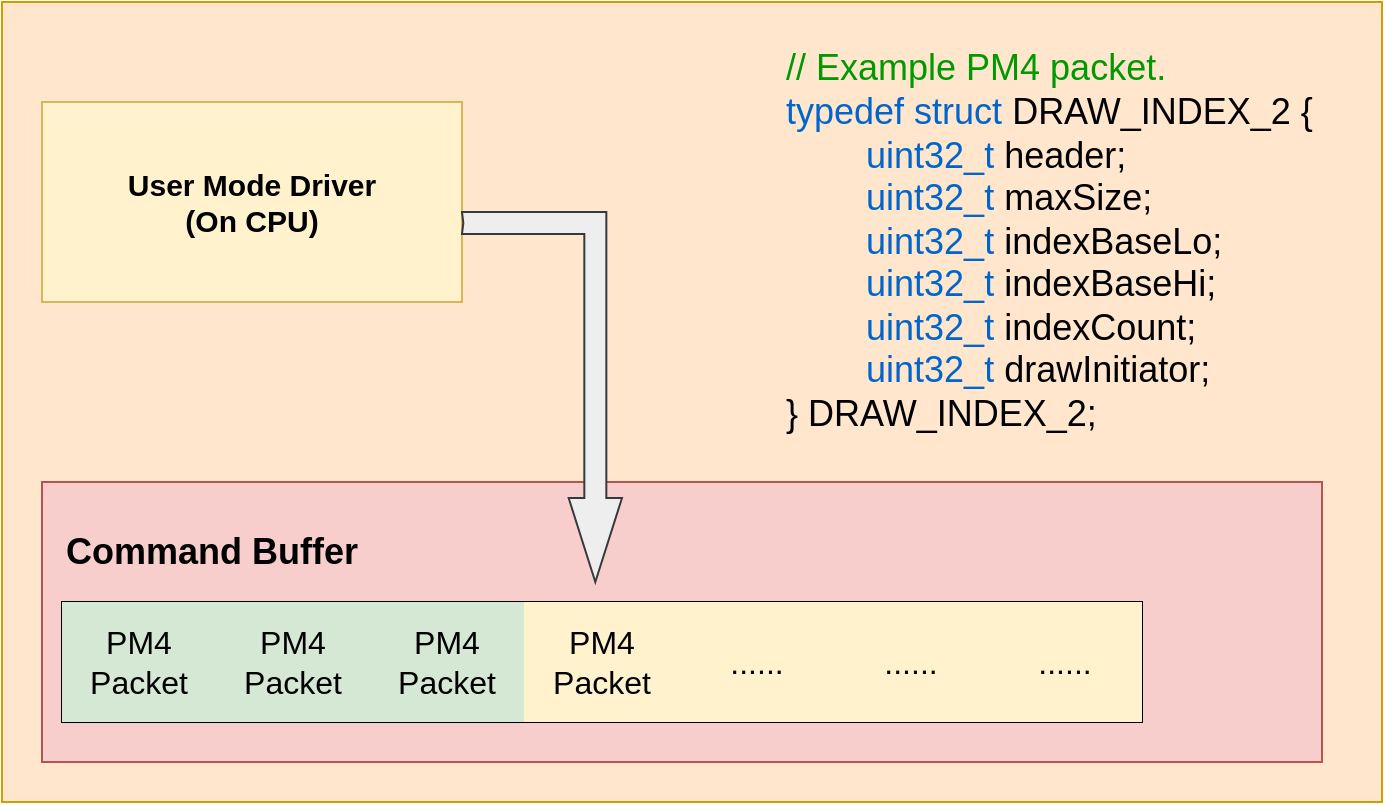 <mxfile version="24.2.5" type="device">
  <diagram name="Page-1" id="NuzeCogR6BB0G_cahKAT">
    <mxGraphModel dx="2074" dy="1205" grid="1" gridSize="10" guides="1" tooltips="1" connect="1" arrows="1" fold="1" page="1" pageScale="1" pageWidth="827" pageHeight="1169" math="0" shadow="0">
      <root>
        <mxCell id="0" />
        <mxCell id="1" parent="0" />
        <mxCell id="UZgxmI5w6Lpj1KDRC-_B-23" value="" style="rounded=0;whiteSpace=wrap;html=1;fillColor=#ffe6cc;strokeColor=#d79b00;" vertex="1" parent="1">
          <mxGeometry x="40" y="380" width="690" height="400" as="geometry" />
        </mxCell>
        <mxCell id="UZgxmI5w6Lpj1KDRC-_B-20" value="" style="rounded=0;whiteSpace=wrap;html=1;fillColor=#f8cecc;strokeColor=#b85450;" vertex="1" parent="1">
          <mxGeometry x="60" y="620" width="640" height="140" as="geometry" />
        </mxCell>
        <mxCell id="UZgxmI5w6Lpj1KDRC-_B-1" value="&lt;font color=&quot;#009900&quot; style=&quot;font-size: 18px;&quot;&gt;// Example PM4 packet.&lt;/font&gt;&lt;br style=&quot;font-size: 18px;&quot;&gt;&lt;font color=&quot;#0066cc&quot; style=&quot;font-size: 18px;&quot;&gt;typedef struct&lt;/font&gt; DRAW_INDEX_2 {&lt;br style=&quot;font-size: 18px;&quot;&gt;&lt;span style=&quot;white-space: pre; font-size: 18px;&quot;&gt;&#x9;&lt;/span&gt;&lt;font color=&quot;#0066cc&quot; style=&quot;font-size: 18px;&quot;&gt;uint32_t&lt;/font&gt; header;&lt;br style=&quot;font-size: 18px;&quot;&gt;&lt;span style=&quot;white-space: pre; font-size: 18px;&quot;&gt;&#x9;&lt;/span&gt;&lt;font color=&quot;#0066cc&quot; style=&quot;font-size: 18px;&quot;&gt;uint32_t&lt;/font&gt; maxSize;&lt;br style=&quot;font-size: 18px;&quot;&gt;&lt;span style=&quot;white-space: pre; font-size: 18px;&quot;&gt;&#x9;&lt;/span&gt;&lt;font color=&quot;#0066cc&quot; style=&quot;font-size: 18px;&quot;&gt;uint32_t&lt;/font&gt; indexBaseLo;&lt;br style=&quot;font-size: 18px;&quot;&gt;&lt;span style=&quot;white-space: pre; font-size: 18px;&quot;&gt;&#x9;&lt;/span&gt;&lt;font color=&quot;#0066cc&quot; style=&quot;font-size: 18px;&quot;&gt;uint32_t&lt;/font&gt; indexBaseHi;&lt;br style=&quot;font-size: 18px;&quot;&gt;&lt;span style=&quot;white-space: pre; font-size: 18px;&quot;&gt;&#x9;&lt;/span&gt;&lt;font color=&quot;#0066cc&quot; style=&quot;font-size: 18px;&quot;&gt;uint32_t&lt;/font&gt; indexCount;&lt;br style=&quot;font-size: 18px;&quot;&gt;&lt;span style=&quot;white-space: pre; font-size: 18px;&quot;&gt;&#x9;&lt;/span&gt;&lt;font color=&quot;#0066cc&quot; style=&quot;font-size: 18px;&quot;&gt;uint32_t&lt;/font&gt; drawInitiator;&lt;br style=&quot;font-size: 18px;&quot;&gt;} DRAW_INDEX_2;" style="text;html=1;align=left;verticalAlign=middle;whiteSpace=wrap;rounded=0;fontSize=18;" vertex="1" parent="1">
          <mxGeometry x="430" y="400" width="270" height="200" as="geometry" />
        </mxCell>
        <mxCell id="UZgxmI5w6Lpj1KDRC-_B-2" value="User Mode Driver&lt;div style=&quot;font-size: 15px;&quot;&gt;(On CPU)&lt;/div&gt;" style="rounded=0;whiteSpace=wrap;html=1;fontSize=15;fontStyle=1;fillColor=#fff2cc;strokeColor=#d6b656;" vertex="1" parent="1">
          <mxGeometry x="60" y="430" width="210" height="100" as="geometry" />
        </mxCell>
        <mxCell id="UZgxmI5w6Lpj1KDRC-_B-3" value="" style="shape=table;startSize=0;container=1;collapsible=0;childLayout=tableLayout;fontSize=16;" vertex="1" parent="1">
          <mxGeometry x="70" y="680" width="540" height="60" as="geometry" />
        </mxCell>
        <mxCell id="UZgxmI5w6Lpj1KDRC-_B-4" value="" style="shape=tableRow;horizontal=0;startSize=0;swimlaneHead=0;swimlaneBody=0;strokeColor=inherit;top=0;left=0;bottom=0;right=0;collapsible=0;dropTarget=0;fillColor=none;points=[[0,0.5],[1,0.5]];portConstraint=eastwest;fontSize=16;" vertex="1" parent="UZgxmI5w6Lpj1KDRC-_B-3">
          <mxGeometry width="540" height="60" as="geometry" />
        </mxCell>
        <mxCell id="UZgxmI5w6Lpj1KDRC-_B-5" value="PM4 Packet" style="shape=partialRectangle;html=1;whiteSpace=wrap;connectable=0;strokeColor=#82b366;overflow=hidden;fillColor=#d5e8d4;top=0;left=0;bottom=0;right=0;pointerEvents=1;fontSize=16;" vertex="1" parent="UZgxmI5w6Lpj1KDRC-_B-4">
          <mxGeometry width="77" height="60" as="geometry">
            <mxRectangle width="77" height="60" as="alternateBounds" />
          </mxGeometry>
        </mxCell>
        <mxCell id="UZgxmI5w6Lpj1KDRC-_B-6" value="PM4 Packet" style="shape=partialRectangle;html=1;whiteSpace=wrap;connectable=0;strokeColor=#82b366;overflow=hidden;fillColor=#d5e8d4;top=0;left=0;bottom=0;right=0;pointerEvents=1;fontSize=16;" vertex="1" parent="UZgxmI5w6Lpj1KDRC-_B-4">
          <mxGeometry x="77" width="77" height="60" as="geometry">
            <mxRectangle width="77" height="60" as="alternateBounds" />
          </mxGeometry>
        </mxCell>
        <mxCell id="UZgxmI5w6Lpj1KDRC-_B-7" value="PM4 Packet" style="shape=partialRectangle;html=1;whiteSpace=wrap;connectable=0;strokeColor=#82b366;overflow=hidden;fillColor=#d5e8d4;top=0;left=0;bottom=0;right=0;pointerEvents=1;fontSize=16;" vertex="1" parent="UZgxmI5w6Lpj1KDRC-_B-4">
          <mxGeometry x="154" width="77" height="60" as="geometry">
            <mxRectangle width="77" height="60" as="alternateBounds" />
          </mxGeometry>
        </mxCell>
        <mxCell id="UZgxmI5w6Lpj1KDRC-_B-16" value="PM4 Packet" style="shape=partialRectangle;html=1;whiteSpace=wrap;connectable=0;strokeColor=#d6b656;overflow=hidden;fillColor=#fff2cc;top=0;left=0;bottom=0;right=0;pointerEvents=1;fontSize=16;" vertex="1" parent="UZgxmI5w6Lpj1KDRC-_B-4">
          <mxGeometry x="231" width="78" height="60" as="geometry">
            <mxRectangle width="78" height="60" as="alternateBounds" />
          </mxGeometry>
        </mxCell>
        <mxCell id="UZgxmI5w6Lpj1KDRC-_B-17" value="......" style="shape=partialRectangle;html=1;whiteSpace=wrap;connectable=0;strokeColor=#d6b656;overflow=hidden;fillColor=#fff2cc;top=0;left=0;bottom=0;right=0;pointerEvents=1;fontSize=16;" vertex="1" parent="UZgxmI5w6Lpj1KDRC-_B-4">
          <mxGeometry x="309" width="77" height="60" as="geometry">
            <mxRectangle width="77" height="60" as="alternateBounds" />
          </mxGeometry>
        </mxCell>
        <mxCell id="UZgxmI5w6Lpj1KDRC-_B-18" value="......" style="shape=partialRectangle;html=1;whiteSpace=wrap;connectable=0;strokeColor=#d6b656;overflow=hidden;fillColor=#fff2cc;top=0;left=0;bottom=0;right=0;pointerEvents=1;fontSize=16;" vertex="1" parent="UZgxmI5w6Lpj1KDRC-_B-4">
          <mxGeometry x="386" width="77" height="60" as="geometry">
            <mxRectangle width="77" height="60" as="alternateBounds" />
          </mxGeometry>
        </mxCell>
        <mxCell id="UZgxmI5w6Lpj1KDRC-_B-19" value="......" style="shape=partialRectangle;html=1;whiteSpace=wrap;connectable=0;strokeColor=#d6b656;overflow=hidden;fillColor=#fff2cc;top=0;left=0;bottom=0;right=0;pointerEvents=1;fontSize=16;" vertex="1" parent="UZgxmI5w6Lpj1KDRC-_B-4">
          <mxGeometry x="463" width="77" height="60" as="geometry">
            <mxRectangle width="77" height="60" as="alternateBounds" />
          </mxGeometry>
        </mxCell>
        <mxCell id="UZgxmI5w6Lpj1KDRC-_B-21" value="Command Buffer" style="text;html=1;align=center;verticalAlign=middle;whiteSpace=wrap;rounded=0;fontStyle=1;fontSize=18;" vertex="1" parent="1">
          <mxGeometry x="70" y="640" width="150" height="30" as="geometry" />
        </mxCell>
        <mxCell id="UZgxmI5w6Lpj1KDRC-_B-22" value="" style="html=1;shadow=0;dashed=0;align=center;verticalAlign=middle;shape=mxgraph.arrows2.bendArrow;dy=5.5;dx=42;notch=0.67;arrowHead=26.67;rounded=0;direction=south;fillColor=#eeeeee;strokeColor=#36393d;" vertex="1" parent="1">
          <mxGeometry x="270" y="485" width="80" height="185" as="geometry" />
        </mxCell>
      </root>
    </mxGraphModel>
  </diagram>
</mxfile>
